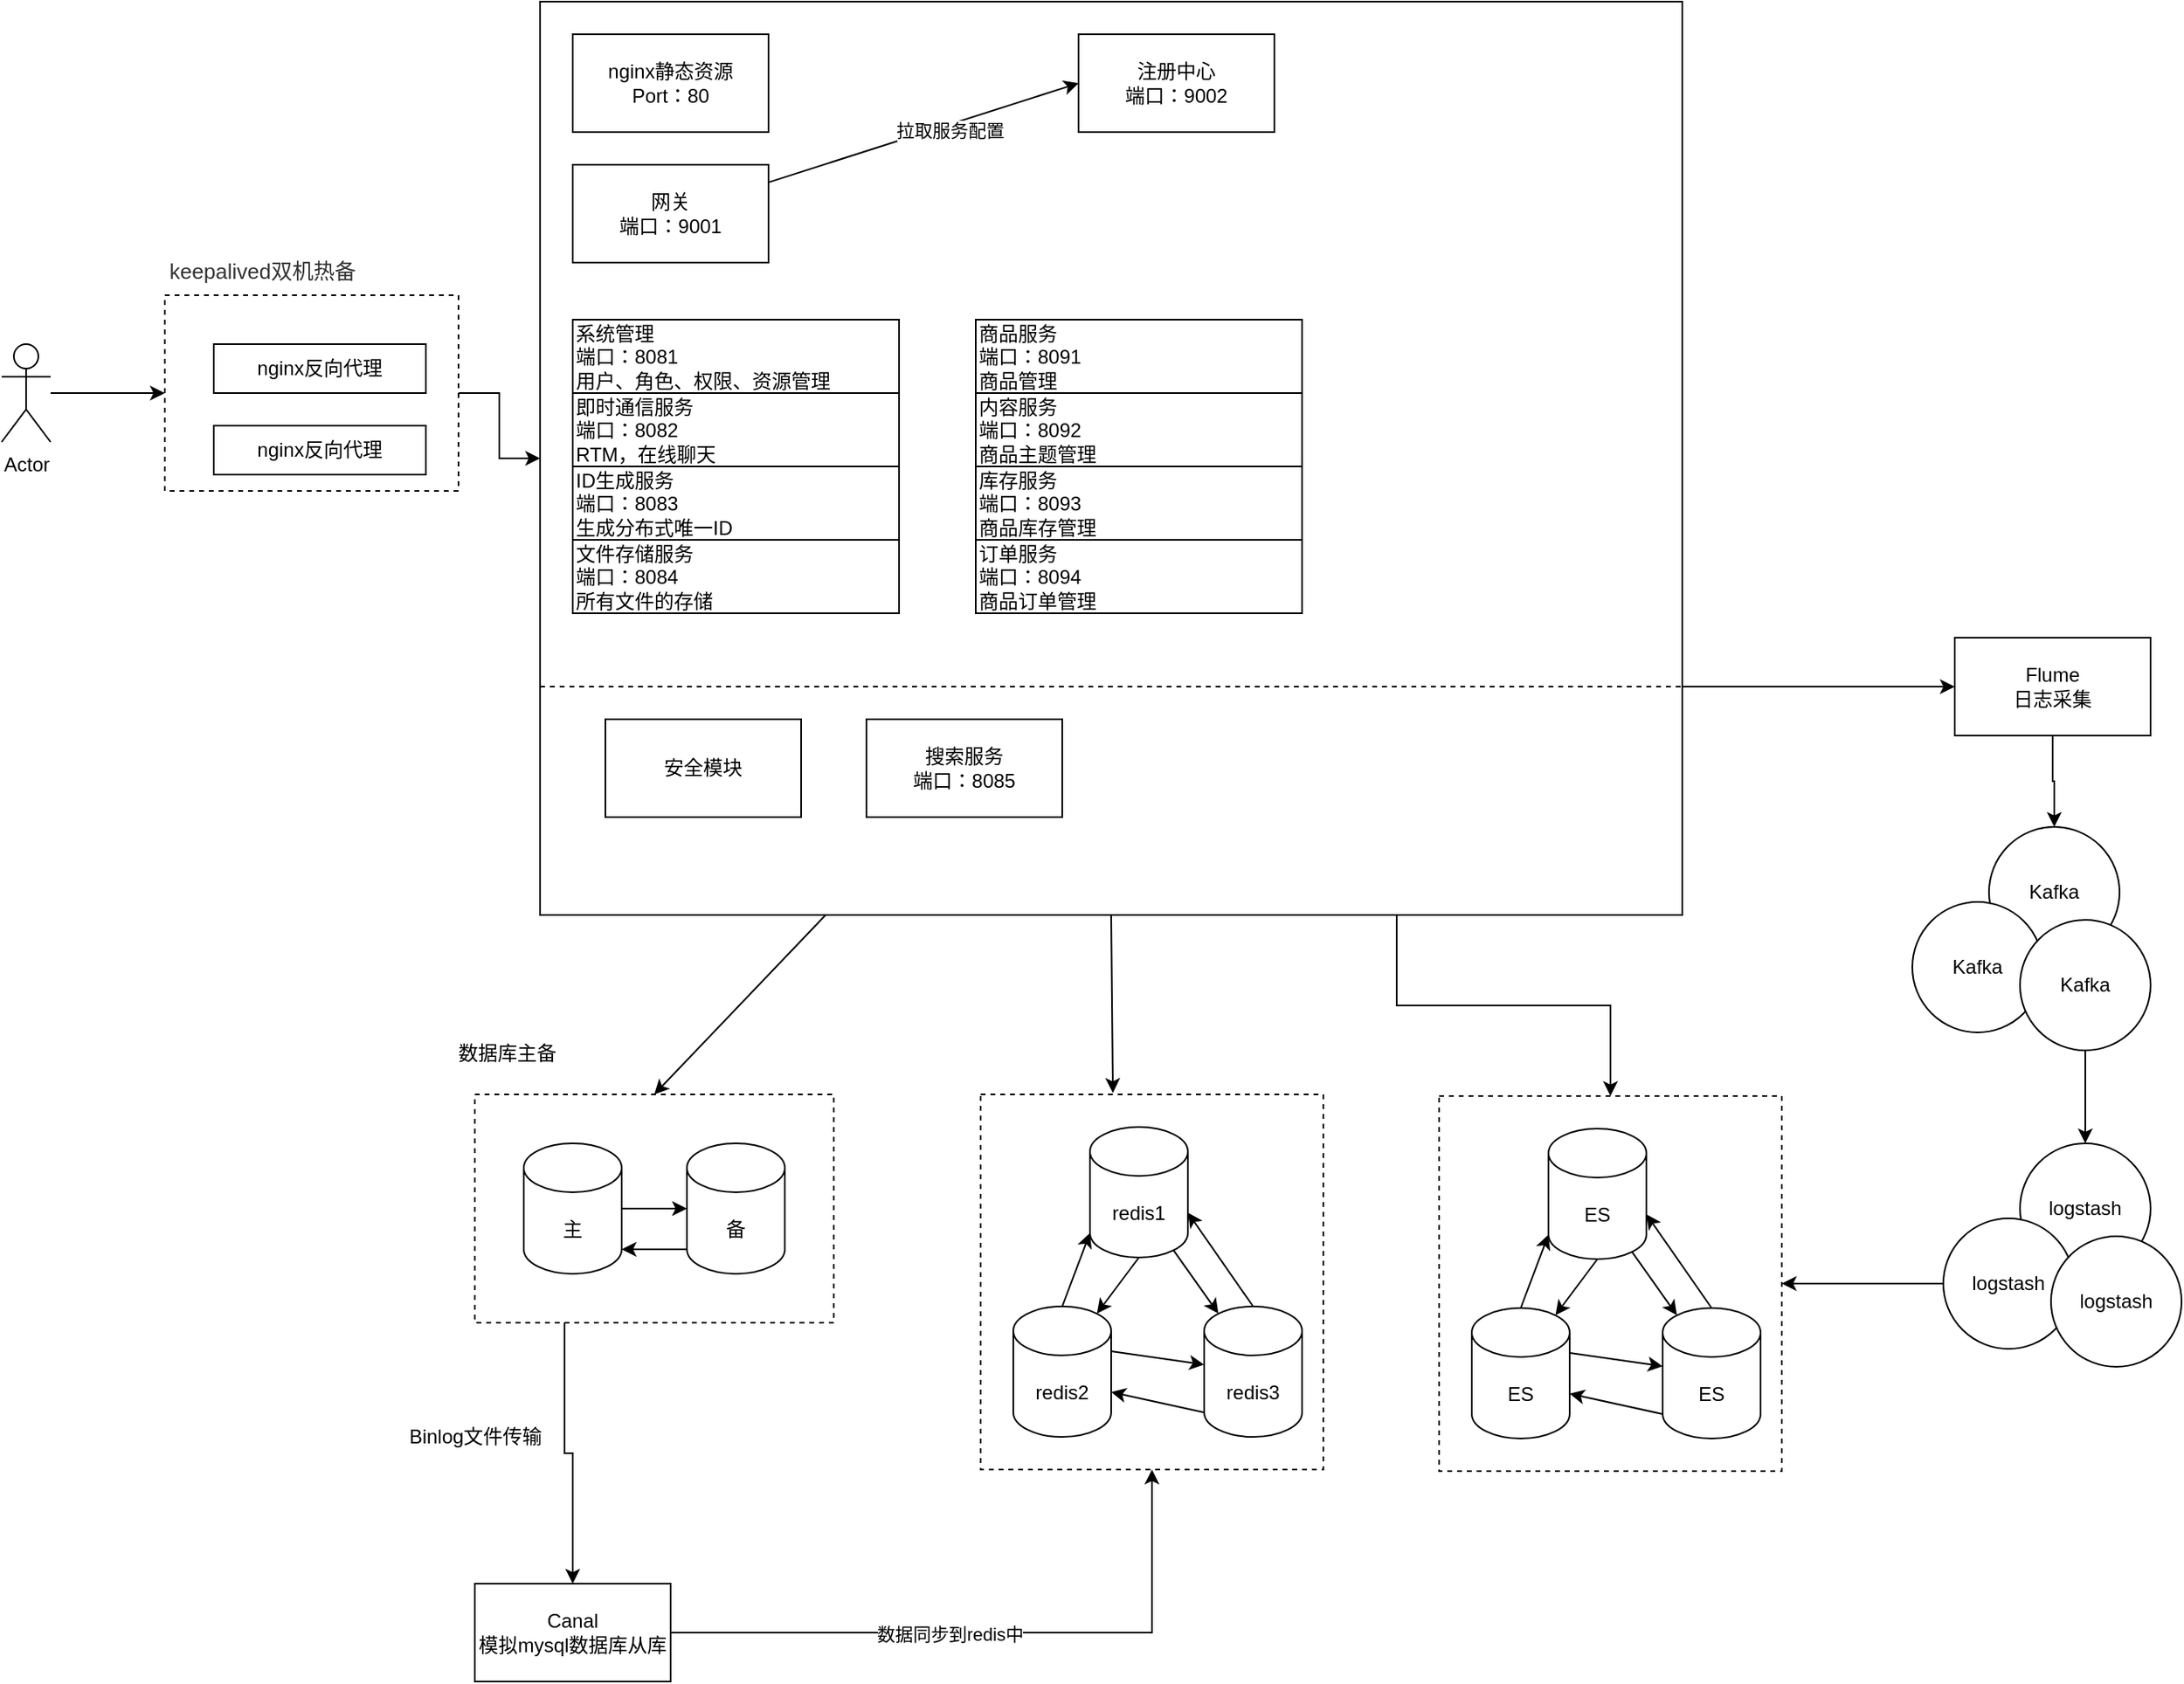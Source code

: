 <mxfile version="14.8.1" type="device"><diagram id="6KH_PisAsR6xuvjoqXnD" name="第 1 页"><mxGraphModel dx="1114" dy="847" grid="0" gridSize="10" guides="1" tooltips="1" connect="1" arrows="1" fold="1" page="1" pageScale="1" pageWidth="827" pageHeight="1169" math="0" shadow="0"><root><mxCell id="0"/><mxCell id="1" parent="0"/><mxCell id="O1dNDAlDEFAPVjbxswz2-47" style="edgeStyle=orthogonalEdgeStyle;rounded=0;orthogonalLoop=1;jettySize=auto;html=1;exitX=0.25;exitY=1;exitDx=0;exitDy=0;entryX=0.5;entryY=0;entryDx=0;entryDy=0;" edge="1" parent="1" source="O1dNDAlDEFAPVjbxswz2-28" target="O1dNDAlDEFAPVjbxswz2-46"><mxGeometry relative="1" as="geometry"/></mxCell><mxCell id="O1dNDAlDEFAPVjbxswz2-6" style="edgeStyle=orthogonalEdgeStyle;rounded=0;orthogonalLoop=1;jettySize=auto;html=1;" edge="1" parent="1" source="O1dNDAlDEFAPVjbxswz2-1" target="O1dNDAlDEFAPVjbxswz2-2"><mxGeometry relative="1" as="geometry"/></mxCell><mxCell id="O1dNDAlDEFAPVjbxswz2-1" value="Actor" style="shape=umlActor;verticalLabelPosition=bottom;verticalAlign=top;html=1;outlineConnect=0;" vertex="1" parent="1"><mxGeometry x="30" y="220" width="30" height="60" as="geometry"/></mxCell><mxCell id="O1dNDAlDEFAPVjbxswz2-9" style="edgeStyle=orthogonalEdgeStyle;rounded=0;orthogonalLoop=1;jettySize=auto;html=1;" edge="1" parent="1" source="O1dNDAlDEFAPVjbxswz2-2" target="O1dNDAlDEFAPVjbxswz2-7"><mxGeometry relative="1" as="geometry"/></mxCell><mxCell id="O1dNDAlDEFAPVjbxswz2-2" value="" style="rounded=0;whiteSpace=wrap;html=1;dashed=1;" vertex="1" parent="1"><mxGeometry x="130" y="190" width="180" height="120" as="geometry"/></mxCell><mxCell id="O1dNDAlDEFAPVjbxswz2-3" value="nginx反向代理" style="rounded=0;whiteSpace=wrap;html=1;" vertex="1" parent="1"><mxGeometry x="160" y="220" width="130" height="30" as="geometry"/></mxCell><mxCell id="O1dNDAlDEFAPVjbxswz2-4" value="nginx反向代理" style="rounded=0;whiteSpace=wrap;html=1;" vertex="1" parent="1"><mxGeometry x="160" y="270" width="130" height="30" as="geometry"/></mxCell><mxCell id="O1dNDAlDEFAPVjbxswz2-5" value="&lt;span style=&quot;color: rgb(50 , 50 , 50) ; font-size: 13px ; background-color: rgba(255 , 255 , 255 , 0.01)&quot;&gt;keepalived双机热备&lt;/span&gt;" style="text;html=1;strokeColor=none;fillColor=none;align=center;verticalAlign=middle;whiteSpace=wrap;rounded=0;dashed=1;" vertex="1" parent="1"><mxGeometry x="120" y="170" width="140" height="10" as="geometry"/></mxCell><mxCell id="O1dNDAlDEFAPVjbxswz2-32" style="edgeStyle=none;rounded=0;orthogonalLoop=1;jettySize=auto;html=1;exitX=0.25;exitY=1;exitDx=0;exitDy=0;entryX=0.5;entryY=0;entryDx=0;entryDy=0;" edge="1" parent="1" source="O1dNDAlDEFAPVjbxswz2-7" target="O1dNDAlDEFAPVjbxswz2-28"><mxGeometry relative="1" as="geometry"/></mxCell><mxCell id="O1dNDAlDEFAPVjbxswz2-37" style="edgeStyle=none;rounded=0;orthogonalLoop=1;jettySize=auto;html=1;exitX=0.5;exitY=1;exitDx=0;exitDy=0;entryX=0.386;entryY=-0.004;entryDx=0;entryDy=0;entryPerimeter=0;" edge="1" parent="1" source="O1dNDAlDEFAPVjbxswz2-7" target="O1dNDAlDEFAPVjbxswz2-36"><mxGeometry relative="1" as="geometry"/></mxCell><mxCell id="O1dNDAlDEFAPVjbxswz2-65" style="edgeStyle=orthogonalEdgeStyle;rounded=0;orthogonalLoop=1;jettySize=auto;html=1;exitX=1;exitY=0.75;exitDx=0;exitDy=0;" edge="1" parent="1" source="O1dNDAlDEFAPVjbxswz2-7" target="O1dNDAlDEFAPVjbxswz2-64"><mxGeometry relative="1" as="geometry"/></mxCell><mxCell id="O1dNDAlDEFAPVjbxswz2-66" style="edgeStyle=orthogonalEdgeStyle;rounded=0;orthogonalLoop=1;jettySize=auto;html=1;exitX=0.75;exitY=1;exitDx=0;exitDy=0;" edge="1" parent="1" source="O1dNDAlDEFAPVjbxswz2-7" target="O1dNDAlDEFAPVjbxswz2-53"><mxGeometry relative="1" as="geometry"/></mxCell><mxCell id="O1dNDAlDEFAPVjbxswz2-7" value="" style="rounded=0;whiteSpace=wrap;html=1;" vertex="1" parent="1"><mxGeometry x="360" y="10" width="700" height="560" as="geometry"/></mxCell><mxCell id="O1dNDAlDEFAPVjbxswz2-8" value="nginx静态资源&lt;br&gt;Port：80" style="rounded=0;whiteSpace=wrap;html=1;" vertex="1" parent="1"><mxGeometry x="380" y="30" width="120" height="60" as="geometry"/></mxCell><mxCell id="O1dNDAlDEFAPVjbxswz2-16" style="rounded=0;orthogonalLoop=1;jettySize=auto;html=1;entryX=0;entryY=0.5;entryDx=0;entryDy=0;" edge="1" parent="1" source="O1dNDAlDEFAPVjbxswz2-10" target="O1dNDAlDEFAPVjbxswz2-11"><mxGeometry relative="1" as="geometry"/></mxCell><mxCell id="O1dNDAlDEFAPVjbxswz2-17" value="拉取服务配置" style="edgeLabel;html=1;align=center;verticalAlign=middle;resizable=0;points=[];" vertex="1" connectable="0" parent="O1dNDAlDEFAPVjbxswz2-16"><mxGeometry x="0.147" y="-3" relative="1" as="geometry"><mxPoint x="1" as="offset"/></mxGeometry></mxCell><mxCell id="O1dNDAlDEFAPVjbxswz2-10" value="网关&lt;br&gt;端口：9001" style="rounded=0;whiteSpace=wrap;html=1;" vertex="1" parent="1"><mxGeometry x="380" y="110" width="120" height="60" as="geometry"/></mxCell><mxCell id="O1dNDAlDEFAPVjbxswz2-11" value="注册中心&lt;br&gt;端口：9002" style="rounded=0;whiteSpace=wrap;html=1;" vertex="1" parent="1"><mxGeometry x="690" y="30" width="120" height="60" as="geometry"/></mxCell><mxCell id="O1dNDAlDEFAPVjbxswz2-12" value="系统管理&lt;br&gt;端口：8081&lt;br&gt;用户、角色、权限、资源管理" style="rounded=0;whiteSpace=wrap;html=1;align=left;" vertex="1" parent="1"><mxGeometry x="380" y="205" width="200" height="45" as="geometry"/></mxCell><mxCell id="O1dNDAlDEFAPVjbxswz2-14" value="商品服务&lt;br&gt;端口：8091&lt;br&gt;商品管理" style="rounded=0;whiteSpace=wrap;html=1;align=left;" vertex="1" parent="1"><mxGeometry x="627" y="205" width="200" height="45" as="geometry"/></mxCell><mxCell id="O1dNDAlDEFAPVjbxswz2-15" value="内容服务&lt;br&gt;端口：8092&lt;br&gt;商品主题管理" style="rounded=0;whiteSpace=wrap;html=1;align=left;" vertex="1" parent="1"><mxGeometry x="627" y="250" width="200" height="45" as="geometry"/></mxCell><mxCell id="O1dNDAlDEFAPVjbxswz2-18" value="库存服务&lt;br&gt;端口：8093&lt;br&gt;商品库存管理" style="rounded=0;whiteSpace=wrap;html=1;align=left;" vertex="1" parent="1"><mxGeometry x="627" y="295" width="200" height="45" as="geometry"/></mxCell><mxCell id="O1dNDAlDEFAPVjbxswz2-19" value="订单服务&lt;br&gt;端口：8094&lt;br&gt;商品订单管理" style="rounded=0;whiteSpace=wrap;html=1;align=left;" vertex="1" parent="1"><mxGeometry x="627" y="340" width="200" height="45" as="geometry"/></mxCell><mxCell id="O1dNDAlDEFAPVjbxswz2-20" value="即时通信服务&lt;br&gt;端口：8082&lt;br&gt;RTM，在线聊天" style="rounded=0;whiteSpace=wrap;html=1;align=left;" vertex="1" parent="1"><mxGeometry x="380" y="250" width="200" height="45" as="geometry"/></mxCell><mxCell id="O1dNDAlDEFAPVjbxswz2-21" value="ID生成服务&lt;br&gt;端口：8083&lt;br&gt;生成分布式唯一ID" style="rounded=0;whiteSpace=wrap;html=1;align=left;" vertex="1" parent="1"><mxGeometry x="380" y="295" width="200" height="45" as="geometry"/></mxCell><mxCell id="O1dNDAlDEFAPVjbxswz2-22" value="文件存储服务&lt;br&gt;端口：8084&lt;br&gt;所有文件的存储" style="rounded=0;whiteSpace=wrap;html=1;align=left;" vertex="1" parent="1"><mxGeometry x="380" y="340" width="200" height="45" as="geometry"/></mxCell><mxCell id="O1dNDAlDEFAPVjbxswz2-23" value="" style="endArrow=none;dashed=1;html=1;exitX=0;exitY=0.75;exitDx=0;exitDy=0;" edge="1" parent="1" source="O1dNDAlDEFAPVjbxswz2-7"><mxGeometry width="50" height="50" relative="1" as="geometry"><mxPoint x="370" y="500" as="sourcePoint"/><mxPoint x="1060" y="430" as="targetPoint"/></mxGeometry></mxCell><mxCell id="O1dNDAlDEFAPVjbxswz2-24" value="安全模块" style="rounded=0;whiteSpace=wrap;html=1;align=center;" vertex="1" parent="1"><mxGeometry x="400" y="450" width="120" height="60" as="geometry"/></mxCell><mxCell id="O1dNDAlDEFAPVjbxswz2-25" value="搜索服务&lt;br&gt;端口：8085" style="rounded=0;whiteSpace=wrap;html=1;align=center;" vertex="1" parent="1"><mxGeometry x="560" y="450" width="120" height="60" as="geometry"/></mxCell><mxCell id="O1dNDAlDEFAPVjbxswz2-45" value="Binlog文件传输" style="text;html=1;align=center;verticalAlign=middle;resizable=0;points=[];autosize=1;strokeColor=none;" vertex="1" parent="1"><mxGeometry x="270" y="880" width="100" height="20" as="geometry"/></mxCell><mxCell id="O1dNDAlDEFAPVjbxswz2-48" style="edgeStyle=orthogonalEdgeStyle;rounded=0;orthogonalLoop=1;jettySize=auto;html=1;entryX=0.5;entryY=1;entryDx=0;entryDy=0;" edge="1" parent="1" source="O1dNDAlDEFAPVjbxswz2-46" target="O1dNDAlDEFAPVjbxswz2-36"><mxGeometry relative="1" as="geometry"/></mxCell><mxCell id="O1dNDAlDEFAPVjbxswz2-49" value="数据同步到redis中" style="edgeLabel;html=1;align=center;verticalAlign=middle;resizable=0;points=[];" vertex="1" connectable="0" parent="O1dNDAlDEFAPVjbxswz2-48"><mxGeometry x="-0.134" y="-1" relative="1" as="geometry"><mxPoint as="offset"/></mxGeometry></mxCell><mxCell id="O1dNDAlDEFAPVjbxswz2-46" value="Canal&lt;br&gt;模拟mysql数据库从库" style="rounded=0;whiteSpace=wrap;html=1;align=center;" vertex="1" parent="1"><mxGeometry x="320" y="980" width="120" height="60" as="geometry"/></mxCell><mxCell id="O1dNDAlDEFAPVjbxswz2-50" value="" style="group" vertex="1" connectable="0" parent="1"><mxGeometry x="300" y="640" width="240" height="180" as="geometry"/></mxCell><mxCell id="O1dNDAlDEFAPVjbxswz2-28" value="" style="rounded=0;whiteSpace=wrap;html=1;align=center;dashed=1;" vertex="1" parent="O1dNDAlDEFAPVjbxswz2-50"><mxGeometry x="20" y="40" width="220" height="140" as="geometry"/></mxCell><mxCell id="O1dNDAlDEFAPVjbxswz2-26" value="主" style="shape=cylinder3;whiteSpace=wrap;html=1;boundedLbl=1;backgroundOutline=1;size=15;align=center;" vertex="1" parent="O1dNDAlDEFAPVjbxswz2-50"><mxGeometry x="50" y="70" width="60" height="80" as="geometry"/></mxCell><mxCell id="O1dNDAlDEFAPVjbxswz2-30" style="edgeStyle=none;rounded=0;orthogonalLoop=1;jettySize=auto;html=1;exitX=0;exitY=1;exitDx=0;exitDy=-15;exitPerimeter=0;entryX=1;entryY=1;entryDx=0;entryDy=-15;entryPerimeter=0;" edge="1" parent="O1dNDAlDEFAPVjbxswz2-50" source="O1dNDAlDEFAPVjbxswz2-27" target="O1dNDAlDEFAPVjbxswz2-26"><mxGeometry relative="1" as="geometry"/></mxCell><mxCell id="O1dNDAlDEFAPVjbxswz2-27" value="备" style="shape=cylinder3;whiteSpace=wrap;html=1;boundedLbl=1;backgroundOutline=1;size=15;align=center;" vertex="1" parent="O1dNDAlDEFAPVjbxswz2-50"><mxGeometry x="150" y="70" width="60" height="80" as="geometry"/></mxCell><mxCell id="O1dNDAlDEFAPVjbxswz2-29" style="edgeStyle=none;rounded=0;orthogonalLoop=1;jettySize=auto;html=1;entryX=0;entryY=0.5;entryDx=0;entryDy=0;entryPerimeter=0;" edge="1" parent="O1dNDAlDEFAPVjbxswz2-50" source="O1dNDAlDEFAPVjbxswz2-26" target="O1dNDAlDEFAPVjbxswz2-27"><mxGeometry relative="1" as="geometry"/></mxCell><mxCell id="O1dNDAlDEFAPVjbxswz2-31" value="数据库主备" style="text;html=1;strokeColor=none;fillColor=none;align=center;verticalAlign=middle;whiteSpace=wrap;rounded=0;" vertex="1" parent="O1dNDAlDEFAPVjbxswz2-50"><mxGeometry width="80" height="30" as="geometry"/></mxCell><mxCell id="O1dNDAlDEFAPVjbxswz2-51" value="" style="group" vertex="1" connectable="0" parent="1"><mxGeometry x="630" y="680" width="210" height="230" as="geometry"/></mxCell><mxCell id="O1dNDAlDEFAPVjbxswz2-36" value="" style="rounded=0;whiteSpace=wrap;html=1;align=center;dashed=1;" vertex="1" parent="O1dNDAlDEFAPVjbxswz2-51"><mxGeometry width="210" height="230" as="geometry"/></mxCell><mxCell id="O1dNDAlDEFAPVjbxswz2-33" value="redis1" style="shape=cylinder3;whiteSpace=wrap;html=1;boundedLbl=1;backgroundOutline=1;size=15;align=center;" vertex="1" parent="O1dNDAlDEFAPVjbxswz2-51"><mxGeometry x="67" y="20" width="60" height="80" as="geometry"/></mxCell><mxCell id="O1dNDAlDEFAPVjbxswz2-38" style="edgeStyle=none;rounded=0;orthogonalLoop=1;jettySize=auto;html=1;exitX=0.5;exitY=0;exitDx=0;exitDy=0;exitPerimeter=0;entryX=0;entryY=1;entryDx=0;entryDy=-15;entryPerimeter=0;" edge="1" parent="O1dNDAlDEFAPVjbxswz2-51" source="O1dNDAlDEFAPVjbxswz2-34" target="O1dNDAlDEFAPVjbxswz2-33"><mxGeometry relative="1" as="geometry"/></mxCell><mxCell id="O1dNDAlDEFAPVjbxswz2-34" value="redis2" style="shape=cylinder3;whiteSpace=wrap;html=1;boundedLbl=1;backgroundOutline=1;size=15;align=center;" vertex="1" parent="O1dNDAlDEFAPVjbxswz2-51"><mxGeometry x="20" y="130" width="60" height="80" as="geometry"/></mxCell><mxCell id="O1dNDAlDEFAPVjbxswz2-39" style="edgeStyle=none;rounded=0;orthogonalLoop=1;jettySize=auto;html=1;exitX=0.5;exitY=1;exitDx=0;exitDy=0;exitPerimeter=0;entryX=0.855;entryY=0;entryDx=0;entryDy=4.35;entryPerimeter=0;" edge="1" parent="O1dNDAlDEFAPVjbxswz2-51" source="O1dNDAlDEFAPVjbxswz2-33" target="O1dNDAlDEFAPVjbxswz2-34"><mxGeometry relative="1" as="geometry"/></mxCell><mxCell id="O1dNDAlDEFAPVjbxswz2-41" style="edgeStyle=none;rounded=0;orthogonalLoop=1;jettySize=auto;html=1;exitX=0;exitY=1;exitDx=0;exitDy=-15;exitPerimeter=0;entryX=1;entryY=0;entryDx=0;entryDy=52.5;entryPerimeter=0;" edge="1" parent="O1dNDAlDEFAPVjbxswz2-51" source="O1dNDAlDEFAPVjbxswz2-35" target="O1dNDAlDEFAPVjbxswz2-34"><mxGeometry relative="1" as="geometry"/></mxCell><mxCell id="O1dNDAlDEFAPVjbxswz2-43" style="edgeStyle=none;rounded=0;orthogonalLoop=1;jettySize=auto;html=1;exitX=0.5;exitY=0;exitDx=0;exitDy=0;exitPerimeter=0;entryX=1;entryY=0;entryDx=0;entryDy=52.5;entryPerimeter=0;" edge="1" parent="O1dNDAlDEFAPVjbxswz2-51" source="O1dNDAlDEFAPVjbxswz2-35" target="O1dNDAlDEFAPVjbxswz2-33"><mxGeometry relative="1" as="geometry"/></mxCell><mxCell id="O1dNDAlDEFAPVjbxswz2-35" value="redis3" style="shape=cylinder3;whiteSpace=wrap;html=1;boundedLbl=1;backgroundOutline=1;size=15;align=center;" vertex="1" parent="O1dNDAlDEFAPVjbxswz2-51"><mxGeometry x="137" y="130" width="60" height="80" as="geometry"/></mxCell><mxCell id="O1dNDAlDEFAPVjbxswz2-42" style="edgeStyle=none;rounded=0;orthogonalLoop=1;jettySize=auto;html=1;exitX=0.855;exitY=1;exitDx=0;exitDy=-4.35;exitPerimeter=0;entryX=0.145;entryY=0;entryDx=0;entryDy=4.35;entryPerimeter=0;" edge="1" parent="O1dNDAlDEFAPVjbxswz2-51" source="O1dNDAlDEFAPVjbxswz2-33" target="O1dNDAlDEFAPVjbxswz2-35"><mxGeometry relative="1" as="geometry"/></mxCell><mxCell id="O1dNDAlDEFAPVjbxswz2-40" style="edgeStyle=none;rounded=0;orthogonalLoop=1;jettySize=auto;html=1;exitX=1;exitY=0;exitDx=0;exitDy=27.5;exitPerimeter=0;" edge="1" parent="O1dNDAlDEFAPVjbxswz2-51" source="O1dNDAlDEFAPVjbxswz2-34" target="O1dNDAlDEFAPVjbxswz2-35"><mxGeometry relative="1" as="geometry"/></mxCell><mxCell id="O1dNDAlDEFAPVjbxswz2-52" value="" style="group" vertex="1" connectable="0" parent="1"><mxGeometry x="911" y="681" width="210" height="230" as="geometry"/></mxCell><mxCell id="O1dNDAlDEFAPVjbxswz2-53" value="" style="rounded=0;whiteSpace=wrap;html=1;align=center;dashed=1;" vertex="1" parent="O1dNDAlDEFAPVjbxswz2-52"><mxGeometry width="210" height="230" as="geometry"/></mxCell><mxCell id="O1dNDAlDEFAPVjbxswz2-54" value="ES" style="shape=cylinder3;whiteSpace=wrap;html=1;boundedLbl=1;backgroundOutline=1;size=15;align=center;" vertex="1" parent="O1dNDAlDEFAPVjbxswz2-52"><mxGeometry x="67" y="20" width="60" height="80" as="geometry"/></mxCell><mxCell id="O1dNDAlDEFAPVjbxswz2-55" style="edgeStyle=none;rounded=0;orthogonalLoop=1;jettySize=auto;html=1;exitX=0.5;exitY=0;exitDx=0;exitDy=0;exitPerimeter=0;entryX=0;entryY=1;entryDx=0;entryDy=-15;entryPerimeter=0;" edge="1" parent="O1dNDAlDEFAPVjbxswz2-52" source="O1dNDAlDEFAPVjbxswz2-56" target="O1dNDAlDEFAPVjbxswz2-54"><mxGeometry relative="1" as="geometry"/></mxCell><mxCell id="O1dNDAlDEFAPVjbxswz2-56" value="ES" style="shape=cylinder3;whiteSpace=wrap;html=1;boundedLbl=1;backgroundOutline=1;size=15;align=center;" vertex="1" parent="O1dNDAlDEFAPVjbxswz2-52"><mxGeometry x="20" y="130" width="60" height="80" as="geometry"/></mxCell><mxCell id="O1dNDAlDEFAPVjbxswz2-57" style="edgeStyle=none;rounded=0;orthogonalLoop=1;jettySize=auto;html=1;exitX=0.5;exitY=1;exitDx=0;exitDy=0;exitPerimeter=0;entryX=0.855;entryY=0;entryDx=0;entryDy=4.35;entryPerimeter=0;" edge="1" parent="O1dNDAlDEFAPVjbxswz2-52" source="O1dNDAlDEFAPVjbxswz2-54" target="O1dNDAlDEFAPVjbxswz2-56"><mxGeometry relative="1" as="geometry"/></mxCell><mxCell id="O1dNDAlDEFAPVjbxswz2-58" style="edgeStyle=none;rounded=0;orthogonalLoop=1;jettySize=auto;html=1;exitX=0;exitY=1;exitDx=0;exitDy=-15;exitPerimeter=0;entryX=1;entryY=0;entryDx=0;entryDy=52.5;entryPerimeter=0;" edge="1" parent="O1dNDAlDEFAPVjbxswz2-52" source="O1dNDAlDEFAPVjbxswz2-60" target="O1dNDAlDEFAPVjbxswz2-56"><mxGeometry relative="1" as="geometry"/></mxCell><mxCell id="O1dNDAlDEFAPVjbxswz2-59" style="edgeStyle=none;rounded=0;orthogonalLoop=1;jettySize=auto;html=1;exitX=0.5;exitY=0;exitDx=0;exitDy=0;exitPerimeter=0;entryX=1;entryY=0;entryDx=0;entryDy=52.5;entryPerimeter=0;" edge="1" parent="O1dNDAlDEFAPVjbxswz2-52" source="O1dNDAlDEFAPVjbxswz2-60" target="O1dNDAlDEFAPVjbxswz2-54"><mxGeometry relative="1" as="geometry"/></mxCell><mxCell id="O1dNDAlDEFAPVjbxswz2-60" value="ES" style="shape=cylinder3;whiteSpace=wrap;html=1;boundedLbl=1;backgroundOutline=1;size=15;align=center;" vertex="1" parent="O1dNDAlDEFAPVjbxswz2-52"><mxGeometry x="137" y="130" width="60" height="80" as="geometry"/></mxCell><mxCell id="O1dNDAlDEFAPVjbxswz2-61" style="edgeStyle=none;rounded=0;orthogonalLoop=1;jettySize=auto;html=1;exitX=0.855;exitY=1;exitDx=0;exitDy=-4.35;exitPerimeter=0;entryX=0.145;entryY=0;entryDx=0;entryDy=4.35;entryPerimeter=0;" edge="1" parent="O1dNDAlDEFAPVjbxswz2-52" source="O1dNDAlDEFAPVjbxswz2-54" target="O1dNDAlDEFAPVjbxswz2-60"><mxGeometry relative="1" as="geometry"/></mxCell><mxCell id="O1dNDAlDEFAPVjbxswz2-62" style="edgeStyle=none;rounded=0;orthogonalLoop=1;jettySize=auto;html=1;exitX=1;exitY=0;exitDx=0;exitDy=27.5;exitPerimeter=0;" edge="1" parent="O1dNDAlDEFAPVjbxswz2-52" source="O1dNDAlDEFAPVjbxswz2-56" target="O1dNDAlDEFAPVjbxswz2-60"><mxGeometry relative="1" as="geometry"/></mxCell><mxCell id="O1dNDAlDEFAPVjbxswz2-78" style="edgeStyle=orthogonalEdgeStyle;rounded=0;orthogonalLoop=1;jettySize=auto;html=1;entryX=0.5;entryY=0;entryDx=0;entryDy=0;" edge="1" parent="1" source="O1dNDAlDEFAPVjbxswz2-64" target="O1dNDAlDEFAPVjbxswz2-75"><mxGeometry relative="1" as="geometry"/></mxCell><mxCell id="O1dNDAlDEFAPVjbxswz2-64" value="Flume&lt;br&gt;日志采集" style="rounded=0;whiteSpace=wrap;html=1;align=center;" vertex="1" parent="1"><mxGeometry x="1227" y="400" width="120" height="60" as="geometry"/></mxCell><mxCell id="O1dNDAlDEFAPVjbxswz2-70" value="" style="group" vertex="1" connectable="0" parent="1"><mxGeometry x="1220" y="710" width="146" height="137" as="geometry"/></mxCell><mxCell id="O1dNDAlDEFAPVjbxswz2-67" value="logstash" style="ellipse;whiteSpace=wrap;html=1;aspect=fixed;align=center;" vertex="1" parent="O1dNDAlDEFAPVjbxswz2-70"><mxGeometry x="47" width="80" height="80" as="geometry"/></mxCell><mxCell id="O1dNDAlDEFAPVjbxswz2-68" value="logstash" style="ellipse;whiteSpace=wrap;html=1;aspect=fixed;align=center;" vertex="1" parent="O1dNDAlDEFAPVjbxswz2-70"><mxGeometry y="46" width="80" height="80" as="geometry"/></mxCell><mxCell id="O1dNDAlDEFAPVjbxswz2-69" value="logstash" style="ellipse;whiteSpace=wrap;html=1;aspect=fixed;align=center;" vertex="1" parent="O1dNDAlDEFAPVjbxswz2-70"><mxGeometry x="66" y="57" width="80" height="80" as="geometry"/></mxCell><mxCell id="O1dNDAlDEFAPVjbxswz2-73" style="edgeStyle=orthogonalEdgeStyle;rounded=0;orthogonalLoop=1;jettySize=auto;html=1;entryX=1;entryY=0.5;entryDx=0;entryDy=0;" edge="1" parent="1" source="O1dNDAlDEFAPVjbxswz2-68" target="O1dNDAlDEFAPVjbxswz2-53"><mxGeometry relative="1" as="geometry"/></mxCell><mxCell id="O1dNDAlDEFAPVjbxswz2-74" value="" style="group" vertex="1" connectable="0" parent="1"><mxGeometry x="1201" y="516" width="146" height="137" as="geometry"/></mxCell><mxCell id="O1dNDAlDEFAPVjbxswz2-75" value="Kafka" style="ellipse;whiteSpace=wrap;html=1;aspect=fixed;align=center;" vertex="1" parent="O1dNDAlDEFAPVjbxswz2-74"><mxGeometry x="47" width="80" height="80" as="geometry"/></mxCell><mxCell id="O1dNDAlDEFAPVjbxswz2-76" value="Kafka" style="ellipse;whiteSpace=wrap;html=1;aspect=fixed;align=center;" vertex="1" parent="O1dNDAlDEFAPVjbxswz2-74"><mxGeometry y="46" width="80" height="80" as="geometry"/></mxCell><mxCell id="O1dNDAlDEFAPVjbxswz2-77" value="Kafka" style="ellipse;whiteSpace=wrap;html=1;aspect=fixed;align=center;" vertex="1" parent="O1dNDAlDEFAPVjbxswz2-74"><mxGeometry x="66" y="57" width="80" height="80" as="geometry"/></mxCell><mxCell id="O1dNDAlDEFAPVjbxswz2-79" style="edgeStyle=orthogonalEdgeStyle;rounded=0;orthogonalLoop=1;jettySize=auto;html=1;" edge="1" parent="1" source="O1dNDAlDEFAPVjbxswz2-77" target="O1dNDAlDEFAPVjbxswz2-67"><mxGeometry relative="1" as="geometry"/></mxCell></root></mxGraphModel></diagram></mxfile>